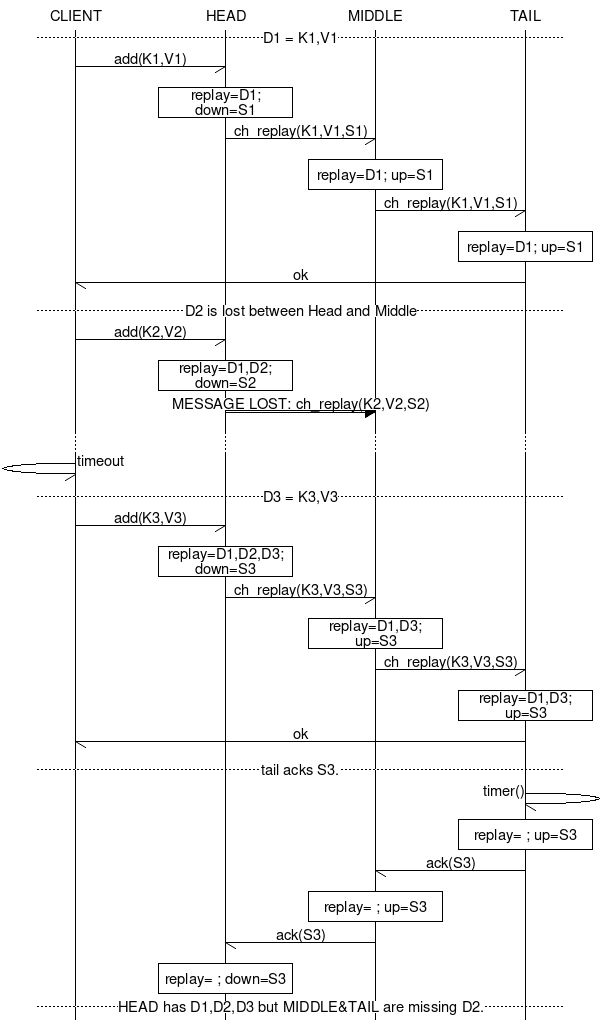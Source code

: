 ## -*- mode: graphviz-dot -*-
## vim: set syntax=dot:

##
## Copyright (c) 2005-2011 Gemini Mobile Technologies, Inc.  All rights reserved.
##
## Licensed under the Apache License, Version 2.0 (the "License");
## you may not use this file except in compliance with the License.
## You may obtain a copy of the License at
##
##     http://www.apache.org/licenses/LICENSE-2.0
##
## Unless required by applicable law or agreed to in writing, software
## distributed under the License is distributed on an "AS IS" BASIS,
## WITHOUT WARRANTIES OR CONDITIONS OF ANY KIND, either express or implied.
## See the License for the specific language governing permissions and
## limitations under the License.
##

msc {
    CLIENT, HEAD, MIDDLE, TAIL;
    --- [label="D1 = K1,V1"];
    CLIENT -> HEAD    [label="add(K1,V1)"];
    HEAD box HEAD     [label="replay=D1; down=S1"];
    HEAD -> MIDDLE    [label="ch_replay(K1,V1,S1)"];
    MIDDLE box MIDDLE [label="replay=D1; up=S1"];
    MIDDLE -> TAIL    [label="ch_replay(K1,V1,S1)"];
    TAIL box TAIL     [label="replay=D1; up=S1"];
    TAIL -> CLIENT    [label="ok"];

    --- [label="D2 is lost between Head and Middle"];
    CLIENT -> HEAD    [label="add(K2,V2)"];
    HEAD box HEAD     [label="replay=D1,D2; down=S2"];
    HEAD :> MIDDLE    [label="MESSAGE LOST: ch_replay(K2,V2,S2)"];
    ...;
    CLIENT -> CLIENT  [label="timeout"];

    --- [label="D3 = K3,V3"];
    CLIENT -> HEAD    [label="add(K3,V3)"];
    HEAD box HEAD     [label="replay=D1,D2,D3; down=S3"];
    HEAD -> MIDDLE    [label="ch_replay(K3,V3,S3)"];
    MIDDLE box MIDDLE [label="replay=D1,D3; up=S3"];
    MIDDLE -> TAIL    [label="ch_replay(K3,V3,S3)"];
    TAIL box TAIL     [label="replay=D1,D3; up=S3"];
    TAIL -> CLIENT    [label="ok"];
    
    --- [label="tail acks S3."];
    TAIL -> TAIL      [label="timer()"];
    TAIL box TAIL     [label="replay= ; up=S3"];
    TAIL -> MIDDLE    [label="ack(S3)"];
    MIDDLE box MIDDLE [label="replay= ; up=S3"];
    MIDDLE -> HEAD    [label="ack(S3)"];
    HEAD box HEAD [label="replay= ; down=S3"];

    --- [label="HEAD has D1,D2,D3 but MIDDLE&TAIL are missing D2."];
}
